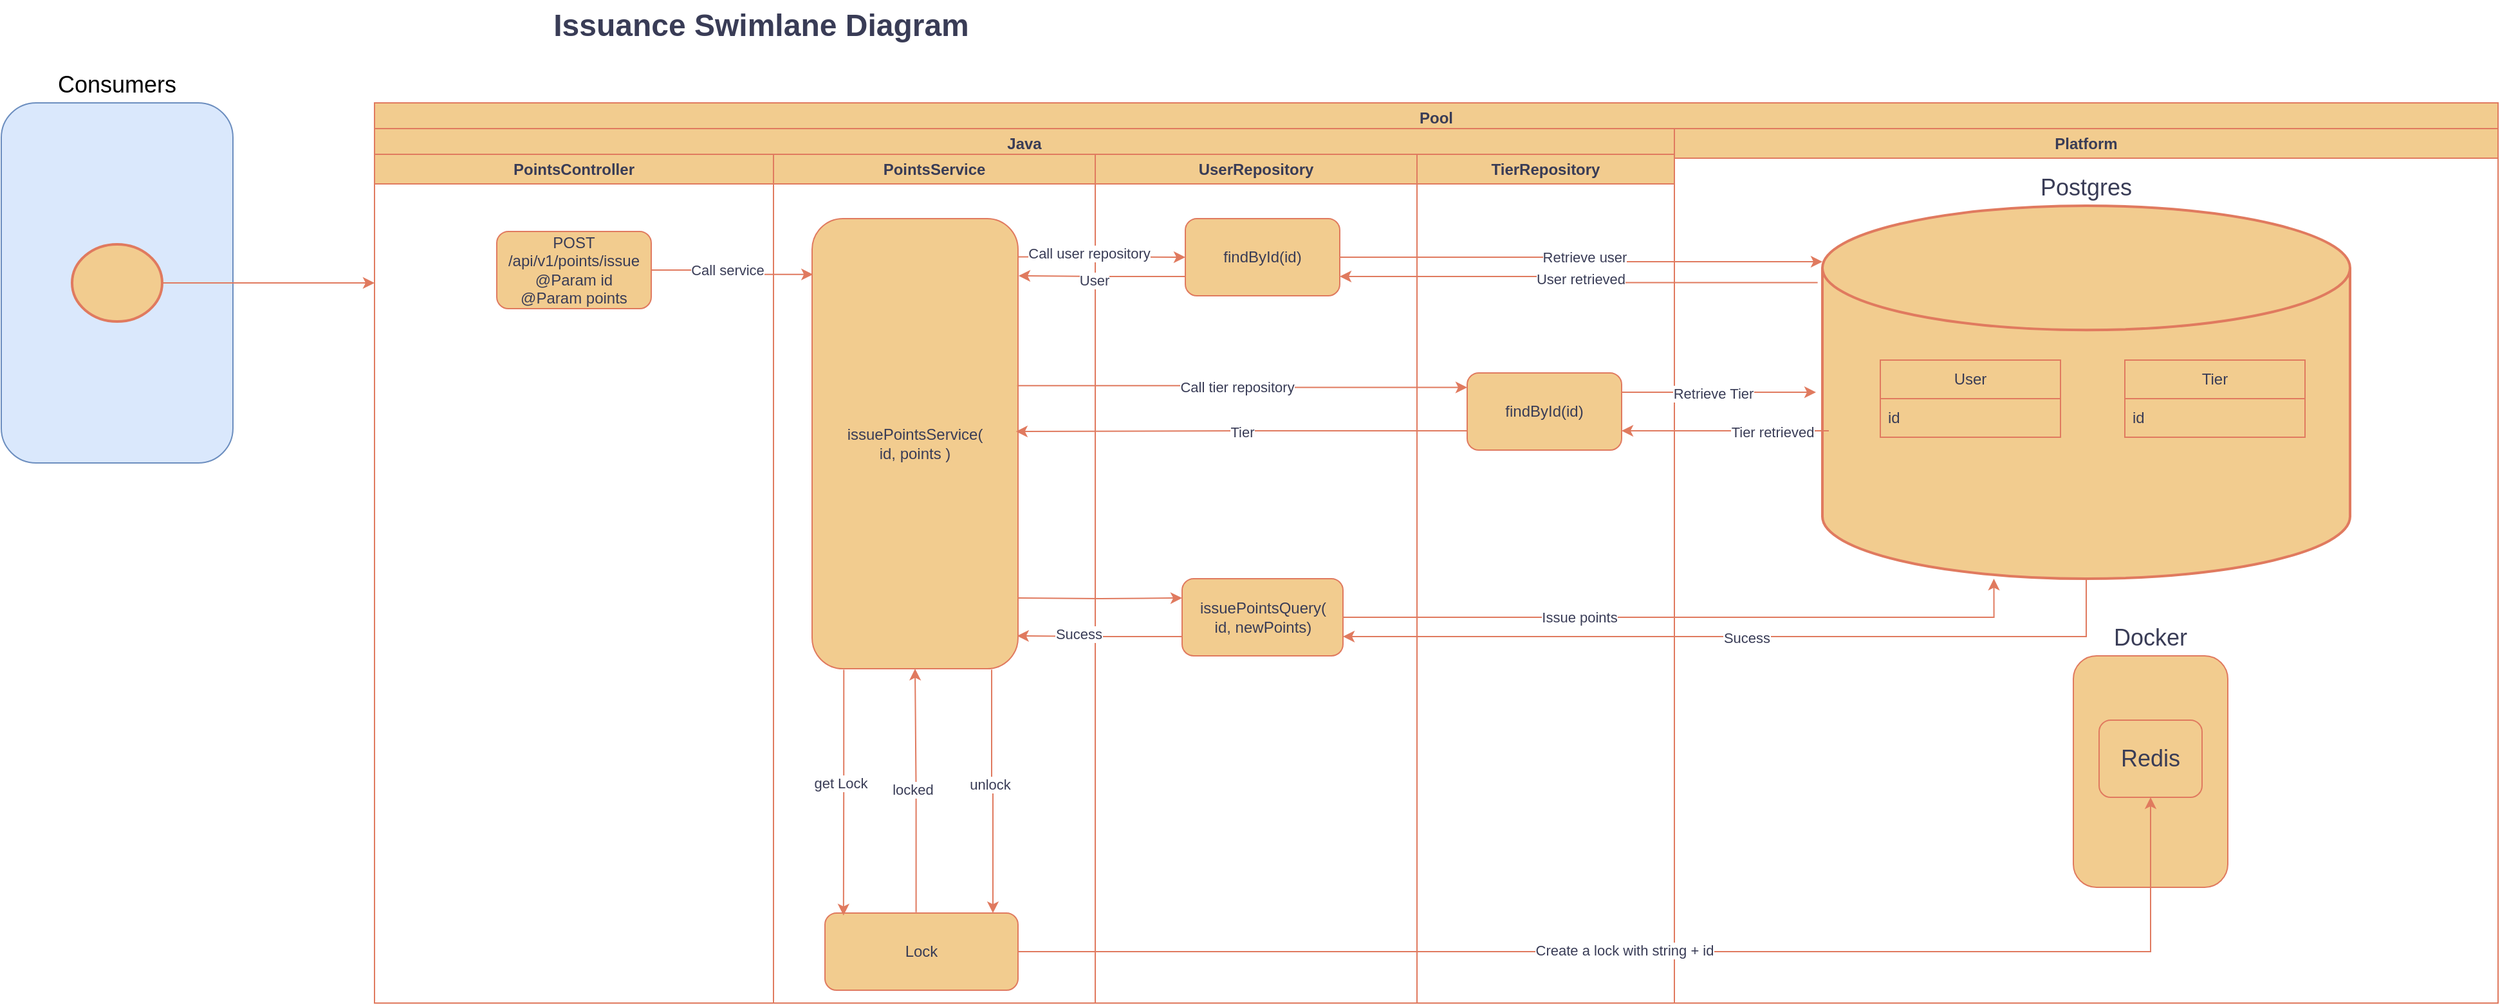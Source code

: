 <mxfile version="24.5.5" type="github">
  <diagram id="prtHgNgQTEPvFCAcTncT" name="Page-1">
    <mxGraphModel dx="2206" dy="1163" grid="1" gridSize="10" guides="1" tooltips="1" connect="1" arrows="1" fold="1" page="1" pageScale="1" pageWidth="1169" pageHeight="827" math="0" shadow="0">
      <root>
        <mxCell id="0" />
        <mxCell id="1" parent="0" />
        <mxCell id="Q3Qc4RJNEyqU-LYfuUZ3-5" value="Pool" style="swimlane;whiteSpace=wrap;html=1;strokeColor=#E07A5F;fontColor=#393C56;fillColor=#F2CC8F;" vertex="1" parent="1">
          <mxGeometry x="320" y="80" width="1650" height="700" as="geometry" />
        </mxCell>
        <mxCell id="Q3Qc4RJNEyqU-LYfuUZ3-9" value="Platform" style="swimlane;whiteSpace=wrap;html=1;strokeColor=#E07A5F;fontColor=#393C56;fillColor=#F2CC8F;startSize=23;" vertex="1" parent="Q3Qc4RJNEyqU-LYfuUZ3-5">
          <mxGeometry x="1010" y="20" width="640" height="680" as="geometry" />
        </mxCell>
        <mxCell id="Q3Qc4RJNEyqU-LYfuUZ3-10" value="&lt;font style=&quot;font-size: 18px;&quot;&gt;Postgres&lt;/font&gt;" style="strokeWidth=2;html=1;shape=mxgraph.flowchart.database;whiteSpace=wrap;strokeColor=#E07A5F;fontColor=#393C56;fillColor=#F2CC8F;labelPosition=center;verticalLabelPosition=top;align=center;verticalAlign=bottom;" vertex="1" parent="Q3Qc4RJNEyqU-LYfuUZ3-9">
          <mxGeometry x="115" y="60" width="410" height="290" as="geometry" />
        </mxCell>
        <mxCell id="Q3Qc4RJNEyqU-LYfuUZ3-16" value="&lt;font style=&quot;font-size: 18px;&quot;&gt;Docker&lt;/font&gt;" style="rounded=1;whiteSpace=wrap;html=1;strokeColor=#E07A5F;fontColor=#393C56;fillColor=#F2CC8F;labelPosition=center;verticalLabelPosition=top;align=center;verticalAlign=bottom;" vertex="1" parent="Q3Qc4RJNEyqU-LYfuUZ3-9">
          <mxGeometry x="310" y="410" width="120" height="180" as="geometry" />
        </mxCell>
        <mxCell id="Q3Qc4RJNEyqU-LYfuUZ3-17" value="&lt;font style=&quot;font-size: 18px;&quot;&gt;Redis&lt;/font&gt;" style="rounded=1;whiteSpace=wrap;html=1;strokeColor=#E07A5F;fontColor=#393C56;fillColor=#F2CC8F;" vertex="1" parent="Q3Qc4RJNEyqU-LYfuUZ3-9">
          <mxGeometry x="330" y="460" width="80" height="60" as="geometry" />
        </mxCell>
        <mxCell id="Q3Qc4RJNEyqU-LYfuUZ3-19" value="User" style="swimlane;fontStyle=0;childLayout=stackLayout;horizontal=1;startSize=30;horizontalStack=0;resizeParent=1;resizeParentMax=0;resizeLast=0;collapsible=1;marginBottom=0;whiteSpace=wrap;html=1;strokeColor=#E07A5F;fontColor=#393C56;fillColor=#F2CC8F;" vertex="1" parent="Q3Qc4RJNEyqU-LYfuUZ3-9">
          <mxGeometry x="160" y="180" width="140" height="60" as="geometry" />
        </mxCell>
        <mxCell id="Q3Qc4RJNEyqU-LYfuUZ3-20" value="id&amp;nbsp;" style="text;strokeColor=none;fillColor=none;align=left;verticalAlign=middle;spacingLeft=4;spacingRight=4;overflow=hidden;points=[[0,0.5],[1,0.5]];portConstraint=eastwest;rotatable=0;whiteSpace=wrap;html=1;fontColor=#393C56;" vertex="1" parent="Q3Qc4RJNEyqU-LYfuUZ3-19">
          <mxGeometry y="30" width="140" height="30" as="geometry" />
        </mxCell>
        <mxCell id="Q3Qc4RJNEyqU-LYfuUZ3-23" value="Tier" style="swimlane;fontStyle=0;childLayout=stackLayout;horizontal=1;startSize=30;horizontalStack=0;resizeParent=1;resizeParentMax=0;resizeLast=0;collapsible=1;marginBottom=0;whiteSpace=wrap;html=1;strokeColor=#E07A5F;fontColor=#393C56;fillColor=#F2CC8F;" vertex="1" parent="Q3Qc4RJNEyqU-LYfuUZ3-9">
          <mxGeometry x="350" y="180" width="140" height="60" as="geometry" />
        </mxCell>
        <mxCell id="Q3Qc4RJNEyqU-LYfuUZ3-24" value="id&amp;nbsp;" style="text;strokeColor=none;fillColor=none;align=left;verticalAlign=middle;spacingLeft=4;spacingRight=4;overflow=hidden;points=[[0,0.5],[1,0.5]];portConstraint=eastwest;rotatable=0;whiteSpace=wrap;html=1;fontColor=#393C56;" vertex="1" parent="Q3Qc4RJNEyqU-LYfuUZ3-23">
          <mxGeometry y="30" width="140" height="30" as="geometry" />
        </mxCell>
        <mxCell id="Q3Qc4RJNEyqU-LYfuUZ3-18" value="Java" style="swimlane;whiteSpace=wrap;html=1;strokeColor=#E07A5F;fontColor=#393C56;fillColor=#F2CC8F;" vertex="1" parent="Q3Qc4RJNEyqU-LYfuUZ3-5">
          <mxGeometry y="20" width="1010" height="680" as="geometry" />
        </mxCell>
        <mxCell id="Q3Qc4RJNEyqU-LYfuUZ3-6" value="PointsController" style="swimlane;whiteSpace=wrap;html=1;strokeColor=#E07A5F;fontColor=#393C56;fillColor=#F2CC8F;" vertex="1" parent="Q3Qc4RJNEyqU-LYfuUZ3-18">
          <mxGeometry y="20" width="310" height="660" as="geometry" />
        </mxCell>
        <mxCell id="Q3Qc4RJNEyqU-LYfuUZ3-27" value="POST&lt;div&gt;/api/v1/points/issue&lt;br&gt;@Param id&lt;br&gt;@Param points&lt;/div&gt;" style="rounded=1;whiteSpace=wrap;html=1;strokeColor=#E07A5F;fontColor=#393C56;fillColor=#F2CC8F;" vertex="1" parent="Q3Qc4RJNEyqU-LYfuUZ3-6">
          <mxGeometry x="95" y="60" width="120" height="60" as="geometry" />
        </mxCell>
        <mxCell id="Q3Qc4RJNEyqU-LYfuUZ3-7" value="PointsService" style="swimlane;whiteSpace=wrap;html=1;strokeColor=#E07A5F;fontColor=#393C56;fillColor=#F2CC8F;startSize=23;" vertex="1" parent="Q3Qc4RJNEyqU-LYfuUZ3-18">
          <mxGeometry x="310" y="20" width="250" height="660" as="geometry" />
        </mxCell>
        <mxCell id="Q3Qc4RJNEyqU-LYfuUZ3-99" style="edgeStyle=orthogonalEdgeStyle;rounded=0;orthogonalLoop=1;jettySize=auto;html=1;strokeColor=#E07A5F;fontColor=#393C56;fillColor=#F2CC8F;exitX=0.872;exitY=1.002;exitDx=0;exitDy=0;entryX=0.87;entryY=0.001;entryDx=0;entryDy=0;exitPerimeter=0;entryPerimeter=0;" edge="1" parent="Q3Qc4RJNEyqU-LYfuUZ3-7" source="Q3Qc4RJNEyqU-LYfuUZ3-42" target="Q3Qc4RJNEyqU-LYfuUZ3-48">
          <mxGeometry relative="1" as="geometry">
            <mxPoint x="210" y="410" as="sourcePoint" />
            <mxPoint x="220" y="580" as="targetPoint" />
          </mxGeometry>
        </mxCell>
        <mxCell id="Q3Qc4RJNEyqU-LYfuUZ3-100" value="unlock" style="edgeLabel;html=1;align=center;verticalAlign=middle;resizable=0;points=[];strokeColor=#E07A5F;fontColor=#393C56;fillColor=#F2CC8F;" vertex="1" connectable="0" parent="Q3Qc4RJNEyqU-LYfuUZ3-99">
          <mxGeometry x="-0.062" y="-2" relative="1" as="geometry">
            <mxPoint as="offset" />
          </mxGeometry>
        </mxCell>
        <mxCell id="Q3Qc4RJNEyqU-LYfuUZ3-42" value="issuePointsService(&lt;div&gt;id, points )&lt;/div&gt;" style="rounded=1;whiteSpace=wrap;html=1;strokeColor=#E07A5F;fontColor=#393C56;fillColor=#F2CC8F;" vertex="1" parent="Q3Qc4RJNEyqU-LYfuUZ3-7">
          <mxGeometry x="30" y="50" width="160" height="350" as="geometry" />
        </mxCell>
        <mxCell id="Q3Qc4RJNEyqU-LYfuUZ3-81" style="edgeStyle=orthogonalEdgeStyle;rounded=0;orthogonalLoop=1;jettySize=auto;html=1;strokeColor=#E07A5F;fontColor=#393C56;fillColor=#F2CC8F;entryX=0.5;entryY=1;entryDx=0;entryDy=0;exitX=0.472;exitY=-0.01;exitDx=0;exitDy=0;exitPerimeter=0;" edge="1" parent="Q3Qc4RJNEyqU-LYfuUZ3-7" source="Q3Qc4RJNEyqU-LYfuUZ3-48" target="Q3Qc4RJNEyqU-LYfuUZ3-42">
          <mxGeometry relative="1" as="geometry">
            <mxPoint x="110" y="588" as="sourcePoint" />
            <mxPoint x="140" y="430" as="targetPoint" />
          </mxGeometry>
        </mxCell>
        <mxCell id="Q3Qc4RJNEyqU-LYfuUZ3-82" value="locked" style="edgeLabel;html=1;align=center;verticalAlign=middle;resizable=0;points=[];strokeColor=#E07A5F;fontColor=#393C56;fillColor=#F2CC8F;" vertex="1" connectable="0" parent="Q3Qc4RJNEyqU-LYfuUZ3-81">
          <mxGeometry x="0.012" y="2" relative="1" as="geometry">
            <mxPoint as="offset" />
          </mxGeometry>
        </mxCell>
        <mxCell id="Q3Qc4RJNEyqU-LYfuUZ3-48" value="Lock" style="rounded=1;whiteSpace=wrap;html=1;strokeColor=#E07A5F;fontColor=#393C56;fillColor=#F2CC8F;" vertex="1" parent="Q3Qc4RJNEyqU-LYfuUZ3-7">
          <mxGeometry x="40" y="590" width="150" height="60" as="geometry" />
        </mxCell>
        <mxCell id="Q3Qc4RJNEyqU-LYfuUZ3-64" style="edgeStyle=orthogonalEdgeStyle;rounded=0;orthogonalLoop=1;jettySize=auto;html=1;strokeColor=#E07A5F;fontColor=#393C56;fillColor=#F2CC8F;exitX=0.154;exitY=1.002;exitDx=0;exitDy=0;exitPerimeter=0;entryX=0.096;entryY=0.031;entryDx=0;entryDy=0;entryPerimeter=0;" edge="1" parent="Q3Qc4RJNEyqU-LYfuUZ3-7" source="Q3Qc4RJNEyqU-LYfuUZ3-42" target="Q3Qc4RJNEyqU-LYfuUZ3-48">
          <mxGeometry relative="1" as="geometry">
            <mxPoint x="167" y="400" as="sourcePoint" />
            <mxPoint x="50" y="590" as="targetPoint" />
          </mxGeometry>
        </mxCell>
        <mxCell id="Q3Qc4RJNEyqU-LYfuUZ3-65" value="get Lock" style="edgeLabel;html=1;align=center;verticalAlign=middle;resizable=0;points=[];strokeColor=#E07A5F;fontColor=#393C56;fillColor=#F2CC8F;" vertex="1" connectable="0" parent="Q3Qc4RJNEyqU-LYfuUZ3-64">
          <mxGeometry x="-0.079" y="-3" relative="1" as="geometry">
            <mxPoint as="offset" />
          </mxGeometry>
        </mxCell>
        <mxCell id="Q3Qc4RJNEyqU-LYfuUZ3-8" value="UserRepository" style="swimlane;whiteSpace=wrap;html=1;strokeColor=#E07A5F;fontColor=#393C56;fillColor=#F2CC8F;" vertex="1" parent="Q3Qc4RJNEyqU-LYfuUZ3-18">
          <mxGeometry x="560" y="20" width="250" height="660" as="geometry" />
        </mxCell>
        <mxCell id="Q3Qc4RJNEyqU-LYfuUZ3-46" value="findById(id)" style="rounded=1;whiteSpace=wrap;html=1;strokeColor=#E07A5F;fontColor=#393C56;fillColor=#F2CC8F;" vertex="1" parent="Q3Qc4RJNEyqU-LYfuUZ3-8">
          <mxGeometry x="70" y="50" width="120" height="60" as="geometry" />
        </mxCell>
        <mxCell id="Q3Qc4RJNEyqU-LYfuUZ3-91" value="issuePointsQuery(&lt;div&gt;id, newPoints)&lt;/div&gt;" style="rounded=1;whiteSpace=wrap;html=1;strokeColor=#E07A5F;fontColor=#393C56;fillColor=#F2CC8F;" vertex="1" parent="Q3Qc4RJNEyqU-LYfuUZ3-8">
          <mxGeometry x="67.5" y="330" width="125" height="60" as="geometry" />
        </mxCell>
        <mxCell id="Q3Qc4RJNEyqU-LYfuUZ3-43" style="edgeStyle=orthogonalEdgeStyle;rounded=0;orthogonalLoop=1;jettySize=auto;html=1;exitX=1;exitY=0.5;exitDx=0;exitDy=0;entryX=0.004;entryY=0.124;entryDx=0;entryDy=0;strokeColor=#E07A5F;fontColor=#393C56;fillColor=#F2CC8F;entryPerimeter=0;" edge="1" parent="Q3Qc4RJNEyqU-LYfuUZ3-18" source="Q3Qc4RJNEyqU-LYfuUZ3-27" target="Q3Qc4RJNEyqU-LYfuUZ3-42">
          <mxGeometry relative="1" as="geometry" />
        </mxCell>
        <mxCell id="Q3Qc4RJNEyqU-LYfuUZ3-68" value="Call service" style="edgeLabel;html=1;align=center;verticalAlign=middle;resizable=0;points=[];strokeColor=#E07A5F;fontColor=#393C56;fillColor=#F2CC8F;" vertex="1" connectable="0" parent="Q3Qc4RJNEyqU-LYfuUZ3-43">
          <mxGeometry x="-0.092" relative="1" as="geometry">
            <mxPoint as="offset" />
          </mxGeometry>
        </mxCell>
        <mxCell id="Q3Qc4RJNEyqU-LYfuUZ3-57" value="TierRepository" style="swimlane;whiteSpace=wrap;html=1;strokeColor=#E07A5F;fontColor=#393C56;fillColor=#F2CC8F;" vertex="1" parent="Q3Qc4RJNEyqU-LYfuUZ3-18">
          <mxGeometry x="810" y="20" width="200" height="660" as="geometry" />
        </mxCell>
        <mxCell id="Q3Qc4RJNEyqU-LYfuUZ3-59" value="findById(id)" style="rounded=1;whiteSpace=wrap;html=1;strokeColor=#E07A5F;fontColor=#393C56;fillColor=#F2CC8F;" vertex="1" parent="Q3Qc4RJNEyqU-LYfuUZ3-57">
          <mxGeometry x="39" y="170" width="120" height="60" as="geometry" />
        </mxCell>
        <mxCell id="Q3Qc4RJNEyqU-LYfuUZ3-71" style="edgeStyle=orthogonalEdgeStyle;rounded=0;orthogonalLoop=1;jettySize=auto;html=1;exitX=1.003;exitY=0.085;exitDx=0;exitDy=0;entryX=0;entryY=0.5;entryDx=0;entryDy=0;strokeColor=#E07A5F;fontColor=#393C56;fillColor=#F2CC8F;exitPerimeter=0;" edge="1" parent="Q3Qc4RJNEyqU-LYfuUZ3-18" source="Q3Qc4RJNEyqU-LYfuUZ3-42" target="Q3Qc4RJNEyqU-LYfuUZ3-46">
          <mxGeometry relative="1" as="geometry" />
        </mxCell>
        <mxCell id="Q3Qc4RJNEyqU-LYfuUZ3-73" value="Call user repository" style="edgeLabel;html=1;align=center;verticalAlign=middle;resizable=0;points=[];strokeColor=#E07A5F;fontColor=#393C56;fillColor=#F2CC8F;" vertex="1" connectable="0" parent="Q3Qc4RJNEyqU-LYfuUZ3-71">
          <mxGeometry x="-0.167" y="3" relative="1" as="geometry">
            <mxPoint as="offset" />
          </mxGeometry>
        </mxCell>
        <mxCell id="Q3Qc4RJNEyqU-LYfuUZ3-78" style="edgeStyle=orthogonalEdgeStyle;rounded=0;orthogonalLoop=1;jettySize=auto;html=1;exitX=0;exitY=0.75;exitDx=0;exitDy=0;strokeColor=#E07A5F;fontColor=#393C56;fillColor=#F2CC8F;entryX=1.003;entryY=0.127;entryDx=0;entryDy=0;entryPerimeter=0;" edge="1" parent="Q3Qc4RJNEyqU-LYfuUZ3-18" source="Q3Qc4RJNEyqU-LYfuUZ3-46" target="Q3Qc4RJNEyqU-LYfuUZ3-42">
          <mxGeometry relative="1" as="geometry">
            <mxPoint x="501" y="138" as="targetPoint" />
          </mxGeometry>
        </mxCell>
        <mxCell id="Q3Qc4RJNEyqU-LYfuUZ3-79" value="User" style="edgeLabel;html=1;align=center;verticalAlign=middle;resizable=0;points=[];strokeColor=#E07A5F;fontColor=#393C56;fillColor=#F2CC8F;" vertex="1" connectable="0" parent="Q3Qc4RJNEyqU-LYfuUZ3-78">
          <mxGeometry x="0.102" y="3" relative="1" as="geometry">
            <mxPoint as="offset" />
          </mxGeometry>
        </mxCell>
        <mxCell id="Q3Qc4RJNEyqU-LYfuUZ3-83" style="edgeStyle=orthogonalEdgeStyle;rounded=0;orthogonalLoop=1;jettySize=auto;html=1;exitX=0.996;exitY=0.371;exitDx=0;exitDy=0;strokeColor=#E07A5F;fontColor=#393C56;fillColor=#F2CC8F;entryX=0;entryY=0.188;entryDx=0;entryDy=0;entryPerimeter=0;exitPerimeter=0;" edge="1" parent="Q3Qc4RJNEyqU-LYfuUZ3-18" source="Q3Qc4RJNEyqU-LYfuUZ3-42" target="Q3Qc4RJNEyqU-LYfuUZ3-59">
          <mxGeometry relative="1" as="geometry">
            <mxPoint x="850" y="170" as="targetPoint" />
          </mxGeometry>
        </mxCell>
        <mxCell id="Q3Qc4RJNEyqU-LYfuUZ3-85" value="Call tier repository" style="edgeLabel;html=1;align=center;verticalAlign=middle;resizable=0;points=[];strokeColor=#E07A5F;fontColor=#393C56;fillColor=#F2CC8F;" vertex="1" connectable="0" parent="Q3Qc4RJNEyqU-LYfuUZ3-83">
          <mxGeometry x="-0.024" y="-1" relative="1" as="geometry">
            <mxPoint x="-1" as="offset" />
          </mxGeometry>
        </mxCell>
        <mxCell id="Q3Qc4RJNEyqU-LYfuUZ3-89" style="edgeStyle=orthogonalEdgeStyle;rounded=0;orthogonalLoop=1;jettySize=auto;html=1;exitX=0;exitY=0.75;exitDx=0;exitDy=0;strokeColor=#E07A5F;fontColor=#393C56;fillColor=#F2CC8F;entryX=0.99;entryY=0.473;entryDx=0;entryDy=0;entryPerimeter=0;" edge="1" parent="Q3Qc4RJNEyqU-LYfuUZ3-18" source="Q3Qc4RJNEyqU-LYfuUZ3-59" target="Q3Qc4RJNEyqU-LYfuUZ3-42">
          <mxGeometry relative="1" as="geometry">
            <mxPoint x="500" y="206" as="targetPoint" />
          </mxGeometry>
        </mxCell>
        <mxCell id="Q3Qc4RJNEyqU-LYfuUZ3-90" value="Tier" style="edgeLabel;html=1;align=center;verticalAlign=middle;resizable=0;points=[];strokeColor=#E07A5F;fontColor=#393C56;fillColor=#F2CC8F;" vertex="1" connectable="0" parent="Q3Qc4RJNEyqU-LYfuUZ3-89">
          <mxGeometry x="-0.002" relative="1" as="geometry">
            <mxPoint x="-1" as="offset" />
          </mxGeometry>
        </mxCell>
        <mxCell id="Q3Qc4RJNEyqU-LYfuUZ3-92" style="edgeStyle=orthogonalEdgeStyle;rounded=0;orthogonalLoop=1;jettySize=auto;html=1;strokeColor=#E07A5F;fontColor=#393C56;fillColor=#F2CC8F;entryX=0;entryY=0.25;entryDx=0;entryDy=0;" edge="1" parent="Q3Qc4RJNEyqU-LYfuUZ3-18" target="Q3Qc4RJNEyqU-LYfuUZ3-91">
          <mxGeometry relative="1" as="geometry">
            <mxPoint x="500" y="365" as="sourcePoint" />
            <mxPoint x="620" y="263" as="targetPoint" />
          </mxGeometry>
        </mxCell>
        <mxCell id="Q3Qc4RJNEyqU-LYfuUZ3-97" style="edgeStyle=orthogonalEdgeStyle;rounded=0;orthogonalLoop=1;jettySize=auto;html=1;exitX=0;exitY=0.75;exitDx=0;exitDy=0;strokeColor=#E07A5F;fontColor=#393C56;fillColor=#F2CC8F;entryX=0.996;entryY=0.927;entryDx=0;entryDy=0;entryPerimeter=0;" edge="1" parent="Q3Qc4RJNEyqU-LYfuUZ3-18" source="Q3Qc4RJNEyqU-LYfuUZ3-91" target="Q3Qc4RJNEyqU-LYfuUZ3-42">
          <mxGeometry relative="1" as="geometry">
            <mxPoint x="510" y="290" as="targetPoint" />
          </mxGeometry>
        </mxCell>
        <mxCell id="Q3Qc4RJNEyqU-LYfuUZ3-98" value="Sucess" style="edgeLabel;html=1;align=center;verticalAlign=middle;resizable=0;points=[];strokeColor=#E07A5F;fontColor=#393C56;fillColor=#F2CC8F;" vertex="1" connectable="0" parent="Q3Qc4RJNEyqU-LYfuUZ3-97">
          <mxGeometry x="0.265" y="-2" relative="1" as="geometry">
            <mxPoint as="offset" />
          </mxGeometry>
        </mxCell>
        <mxCell id="Q3Qc4RJNEyqU-LYfuUZ3-66" style="edgeStyle=orthogonalEdgeStyle;rounded=0;orthogonalLoop=1;jettySize=auto;html=1;exitX=1;exitY=0.5;exitDx=0;exitDy=0;entryX=0.5;entryY=1;entryDx=0;entryDy=0;strokeColor=#E07A5F;fontColor=#393C56;fillColor=#F2CC8F;" edge="1" parent="Q3Qc4RJNEyqU-LYfuUZ3-5" source="Q3Qc4RJNEyqU-LYfuUZ3-48" target="Q3Qc4RJNEyqU-LYfuUZ3-17">
          <mxGeometry relative="1" as="geometry" />
        </mxCell>
        <mxCell id="Q3Qc4RJNEyqU-LYfuUZ3-67" value="Create a lock with string + id" style="edgeLabel;html=1;align=center;verticalAlign=middle;resizable=0;points=[];strokeColor=#E07A5F;fontColor=#393C56;fillColor=#F2CC8F;" vertex="1" connectable="0" parent="Q3Qc4RJNEyqU-LYfuUZ3-66">
          <mxGeometry x="-0.059" y="1" relative="1" as="geometry">
            <mxPoint as="offset" />
          </mxGeometry>
        </mxCell>
        <mxCell id="Q3Qc4RJNEyqU-LYfuUZ3-74" style="edgeStyle=orthogonalEdgeStyle;rounded=0;orthogonalLoop=1;jettySize=auto;html=1;exitX=1;exitY=0.5;exitDx=0;exitDy=0;entryX=0;entryY=0.15;entryDx=0;entryDy=0;entryPerimeter=0;strokeColor=#E07A5F;fontColor=#393C56;fillColor=#F2CC8F;" edge="1" parent="Q3Qc4RJNEyqU-LYfuUZ3-5" source="Q3Qc4RJNEyqU-LYfuUZ3-46" target="Q3Qc4RJNEyqU-LYfuUZ3-10">
          <mxGeometry relative="1" as="geometry" />
        </mxCell>
        <mxCell id="Q3Qc4RJNEyqU-LYfuUZ3-75" value="Retrieve user" style="edgeLabel;html=1;align=center;verticalAlign=middle;resizable=0;points=[];strokeColor=#E07A5F;fontColor=#393C56;fillColor=#F2CC8F;" vertex="1" connectable="0" parent="Q3Qc4RJNEyqU-LYfuUZ3-74">
          <mxGeometry x="-0.008" y="2" relative="1" as="geometry">
            <mxPoint as="offset" />
          </mxGeometry>
        </mxCell>
        <mxCell id="Q3Qc4RJNEyqU-LYfuUZ3-76" style="edgeStyle=orthogonalEdgeStyle;rounded=0;orthogonalLoop=1;jettySize=auto;html=1;exitX=-0.009;exitY=0.206;exitDx=0;exitDy=0;exitPerimeter=0;entryX=1;entryY=0.75;entryDx=0;entryDy=0;strokeColor=#E07A5F;fontColor=#393C56;fillColor=#F2CC8F;" edge="1" parent="Q3Qc4RJNEyqU-LYfuUZ3-5" source="Q3Qc4RJNEyqU-LYfuUZ3-10" target="Q3Qc4RJNEyqU-LYfuUZ3-46">
          <mxGeometry relative="1" as="geometry" />
        </mxCell>
        <mxCell id="Q3Qc4RJNEyqU-LYfuUZ3-77" value="User retrieved" style="edgeLabel;html=1;align=center;verticalAlign=middle;resizable=0;points=[];strokeColor=#E07A5F;fontColor=#393C56;fillColor=#F2CC8F;" vertex="1" connectable="0" parent="Q3Qc4RJNEyqU-LYfuUZ3-76">
          <mxGeometry x="-0.005" y="1" relative="1" as="geometry">
            <mxPoint as="offset" />
          </mxGeometry>
        </mxCell>
        <mxCell id="Q3Qc4RJNEyqU-LYfuUZ3-84" style="edgeStyle=orthogonalEdgeStyle;rounded=0;orthogonalLoop=1;jettySize=auto;html=1;exitX=1;exitY=0.25;exitDx=0;exitDy=0;strokeColor=#E07A5F;fontColor=#393C56;fillColor=#F2CC8F;" edge="1" parent="Q3Qc4RJNEyqU-LYfuUZ3-5" source="Q3Qc4RJNEyqU-LYfuUZ3-59">
          <mxGeometry relative="1" as="geometry">
            <mxPoint x="1120" y="225" as="targetPoint" />
          </mxGeometry>
        </mxCell>
        <mxCell id="Q3Qc4RJNEyqU-LYfuUZ3-86" value="Retrieve Tier" style="edgeLabel;html=1;align=center;verticalAlign=middle;resizable=0;points=[];strokeColor=#E07A5F;fontColor=#393C56;fillColor=#F2CC8F;" vertex="1" connectable="0" parent="Q3Qc4RJNEyqU-LYfuUZ3-84">
          <mxGeometry x="-0.052" y="-1" relative="1" as="geometry">
            <mxPoint x="-1" as="offset" />
          </mxGeometry>
        </mxCell>
        <mxCell id="Q3Qc4RJNEyqU-LYfuUZ3-87" style="edgeStyle=orthogonalEdgeStyle;rounded=0;orthogonalLoop=1;jettySize=auto;html=1;strokeColor=#E07A5F;fontColor=#393C56;fillColor=#F2CC8F;" edge="1" parent="Q3Qc4RJNEyqU-LYfuUZ3-5">
          <mxGeometry relative="1" as="geometry">
            <mxPoint x="1130" y="255" as="sourcePoint" />
            <mxPoint x="969" y="255" as="targetPoint" />
          </mxGeometry>
        </mxCell>
        <mxCell id="Q3Qc4RJNEyqU-LYfuUZ3-88" value="Tier retrieved" style="edgeLabel;html=1;align=center;verticalAlign=middle;resizable=0;points=[];strokeColor=#E07A5F;fontColor=#393C56;fillColor=#F2CC8F;" vertex="1" connectable="0" parent="Q3Qc4RJNEyqU-LYfuUZ3-87">
          <mxGeometry x="-0.46" relative="1" as="geometry">
            <mxPoint x="-1" y="1" as="offset" />
          </mxGeometry>
        </mxCell>
        <mxCell id="Q3Qc4RJNEyqU-LYfuUZ3-93" style="edgeStyle=orthogonalEdgeStyle;rounded=0;orthogonalLoop=1;jettySize=auto;html=1;exitX=1;exitY=0.5;exitDx=0;exitDy=0;entryX=0.325;entryY=1;entryDx=0;entryDy=0;entryPerimeter=0;strokeColor=#E07A5F;fontColor=#393C56;fillColor=#F2CC8F;" edge="1" parent="Q3Qc4RJNEyqU-LYfuUZ3-5" source="Q3Qc4RJNEyqU-LYfuUZ3-91" target="Q3Qc4RJNEyqU-LYfuUZ3-10">
          <mxGeometry relative="1" as="geometry" />
        </mxCell>
        <mxCell id="Q3Qc4RJNEyqU-LYfuUZ3-94" value="Issue points" style="edgeLabel;html=1;align=center;verticalAlign=middle;resizable=0;points=[];strokeColor=#E07A5F;fontColor=#393C56;fillColor=#F2CC8F;" vertex="1" connectable="0" parent="Q3Qc4RJNEyqU-LYfuUZ3-93">
          <mxGeometry x="-0.315" relative="1" as="geometry">
            <mxPoint as="offset" />
          </mxGeometry>
        </mxCell>
        <mxCell id="Q3Qc4RJNEyqU-LYfuUZ3-95" style="edgeStyle=orthogonalEdgeStyle;rounded=0;orthogonalLoop=1;jettySize=auto;html=1;exitX=0.5;exitY=1;exitDx=0;exitDy=0;exitPerimeter=0;entryX=1;entryY=0.75;entryDx=0;entryDy=0;strokeColor=#E07A5F;fontColor=#393C56;fillColor=#F2CC8F;" edge="1" parent="Q3Qc4RJNEyqU-LYfuUZ3-5" source="Q3Qc4RJNEyqU-LYfuUZ3-10" target="Q3Qc4RJNEyqU-LYfuUZ3-91">
          <mxGeometry relative="1" as="geometry" />
        </mxCell>
        <mxCell id="Q3Qc4RJNEyqU-LYfuUZ3-96" value="Sucess" style="edgeLabel;html=1;align=center;verticalAlign=middle;resizable=0;points=[];strokeColor=#E07A5F;fontColor=#393C56;fillColor=#F2CC8F;" vertex="1" connectable="0" parent="Q3Qc4RJNEyqU-LYfuUZ3-95">
          <mxGeometry x="-0.006" y="1" relative="1" as="geometry">
            <mxPoint as="offset" />
          </mxGeometry>
        </mxCell>
        <mxCell id="Q3Qc4RJNEyqU-LYfuUZ3-12" value="&lt;font style=&quot;font-size: 18px;&quot;&gt;Consumers&lt;/font&gt;" style="rounded=1;whiteSpace=wrap;html=1;strokeColor=#6c8ebf;fillColor=#dae8fc;labelPosition=center;verticalLabelPosition=top;align=center;verticalAlign=bottom;" vertex="1" parent="1">
          <mxGeometry x="30" y="80" width="180" height="280" as="geometry" />
        </mxCell>
        <mxCell id="Q3Qc4RJNEyqU-LYfuUZ3-14" style="edgeStyle=orthogonalEdgeStyle;rounded=0;orthogonalLoop=1;jettySize=auto;html=1;exitX=1;exitY=0.5;exitDx=0;exitDy=0;exitPerimeter=0;strokeColor=#E07A5F;fontColor=#393C56;fillColor=#F2CC8F;" edge="1" parent="1" source="Q3Qc4RJNEyqU-LYfuUZ3-13">
          <mxGeometry relative="1" as="geometry">
            <mxPoint x="320" y="220" as="targetPoint" />
          </mxGeometry>
        </mxCell>
        <mxCell id="Q3Qc4RJNEyqU-LYfuUZ3-13" value="" style="strokeWidth=2;html=1;shape=mxgraph.flowchart.start_2;whiteSpace=wrap;strokeColor=#E07A5F;fontColor=#393C56;fillColor=#F2CC8F;" vertex="1" parent="1">
          <mxGeometry x="85" y="190" width="70" height="60" as="geometry" />
        </mxCell>
        <mxCell id="Q3Qc4RJNEyqU-LYfuUZ3-15" value="&lt;b style=&quot;&quot;&gt;&lt;font style=&quot;font-size: 24px;&quot;&gt;Issuance Swimlane Diagram&lt;/font&gt;&lt;/b&gt;" style="text;html=1;align=center;verticalAlign=middle;resizable=0;points=[];autosize=1;strokeColor=none;fillColor=none;fontColor=#393C56;" vertex="1" parent="1">
          <mxGeometry x="445" width="350" height="40" as="geometry" />
        </mxCell>
      </root>
    </mxGraphModel>
  </diagram>
</mxfile>
